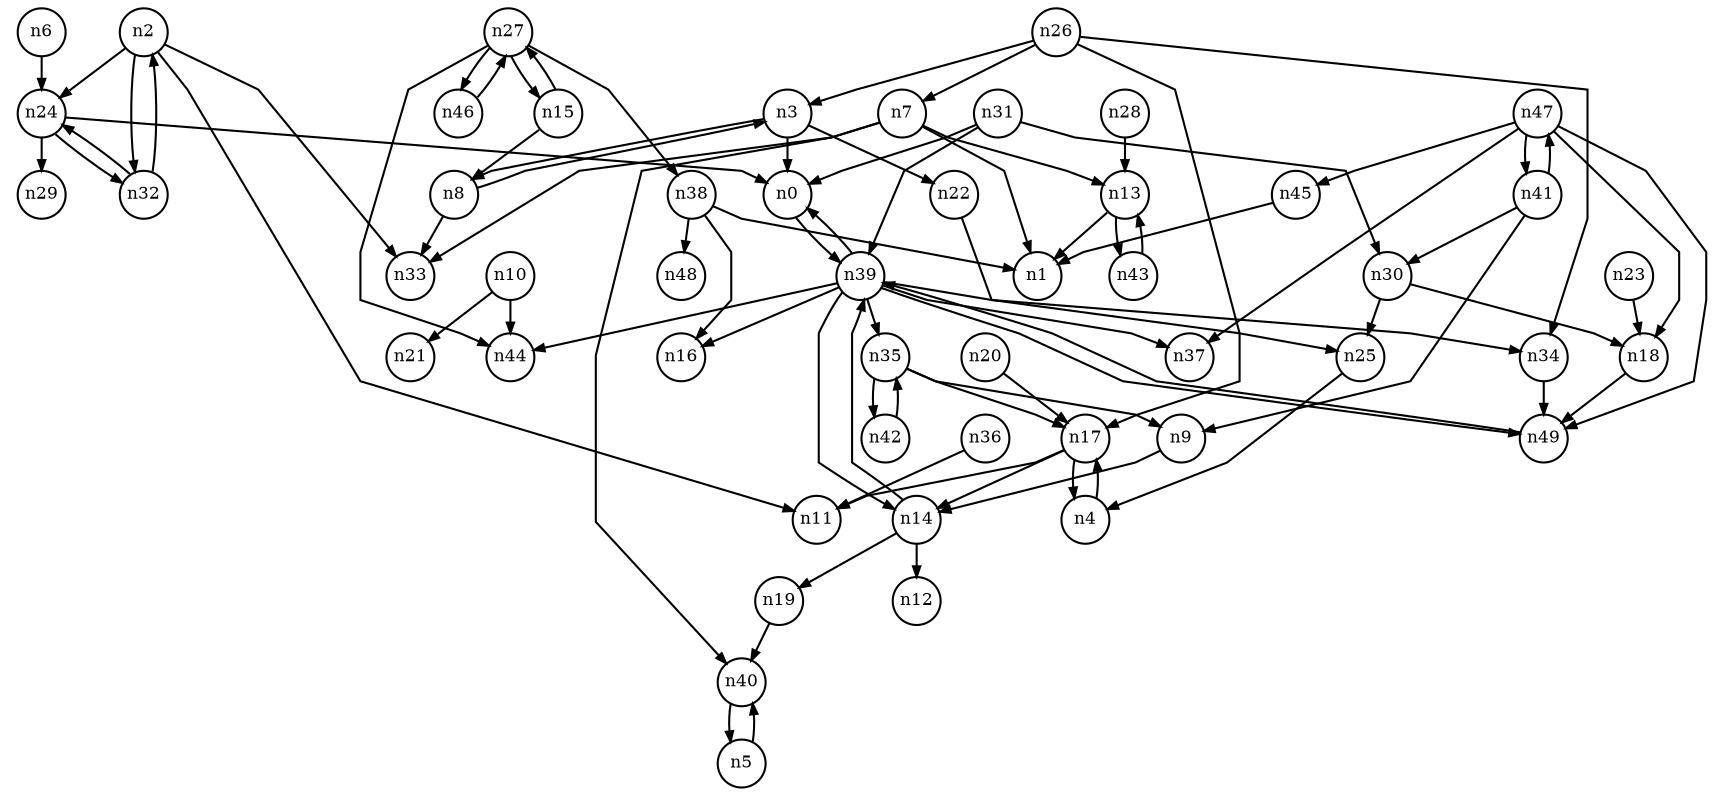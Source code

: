 digraph G{
splines=polyline;
ranksep=0.22;
nodesep=0.22;
nodesize=0.16;
fontsize=8
edge [arrowsize=0.5]
node [fontsize=8 shape=circle width=0.32 fixedsize=shape];

n2 -> n11
n2 -> n24
n2 -> n33
n2 -> n32
n24 -> n0
n24 -> n29
n24 -> n32
n0 -> n39
n3 -> n0
n3 -> n8
n3 -> n22
n8 -> n33
n8 -> n3
n22 -> n25
n40 -> n5
n5 -> n40
n6 -> n24
n7 -> n1
n7 -> n13
n7 -> n33
n7 -> n40
n13 -> n1
n13 -> n43
n10 -> n21
n10 -> n44
n14 -> n12
n14 -> n19
n14 -> n39
n19 -> n40
n39 -> n0
n39 -> n16
n39 -> n34
n39 -> n35
n39 -> n37
n39 -> n44
n39 -> n49
n39 -> n14
n15 -> n8
n15 -> n27
n4 -> n17
n17 -> n4
n17 -> n11
n17 -> n14
n49 -> n39
n18 -> n49
n20 -> n17
n25 -> n4
n23 -> n18
n26 -> n3
n26 -> n7
n26 -> n17
n26 -> n34
n34 -> n49
n27 -> n15
n27 -> n38
n27 -> n44
n27 -> n46
n38 -> n1
n38 -> n16
n38 -> n48
n46 -> n27
n28 -> n13
n30 -> n18
n30 -> n25
n31 -> n0
n31 -> n30
n31 -> n39
n32 -> n2
n32 -> n24
n9 -> n14
n35 -> n9
n35 -> n17
n35 -> n42
n42 -> n35
n36 -> n11
n41 -> n9
n41 -> n30
n41 -> n47
n47 -> n18
n47 -> n37
n47 -> n45
n47 -> n49
n47 -> n41
n43 -> n13
n45 -> n1
}
